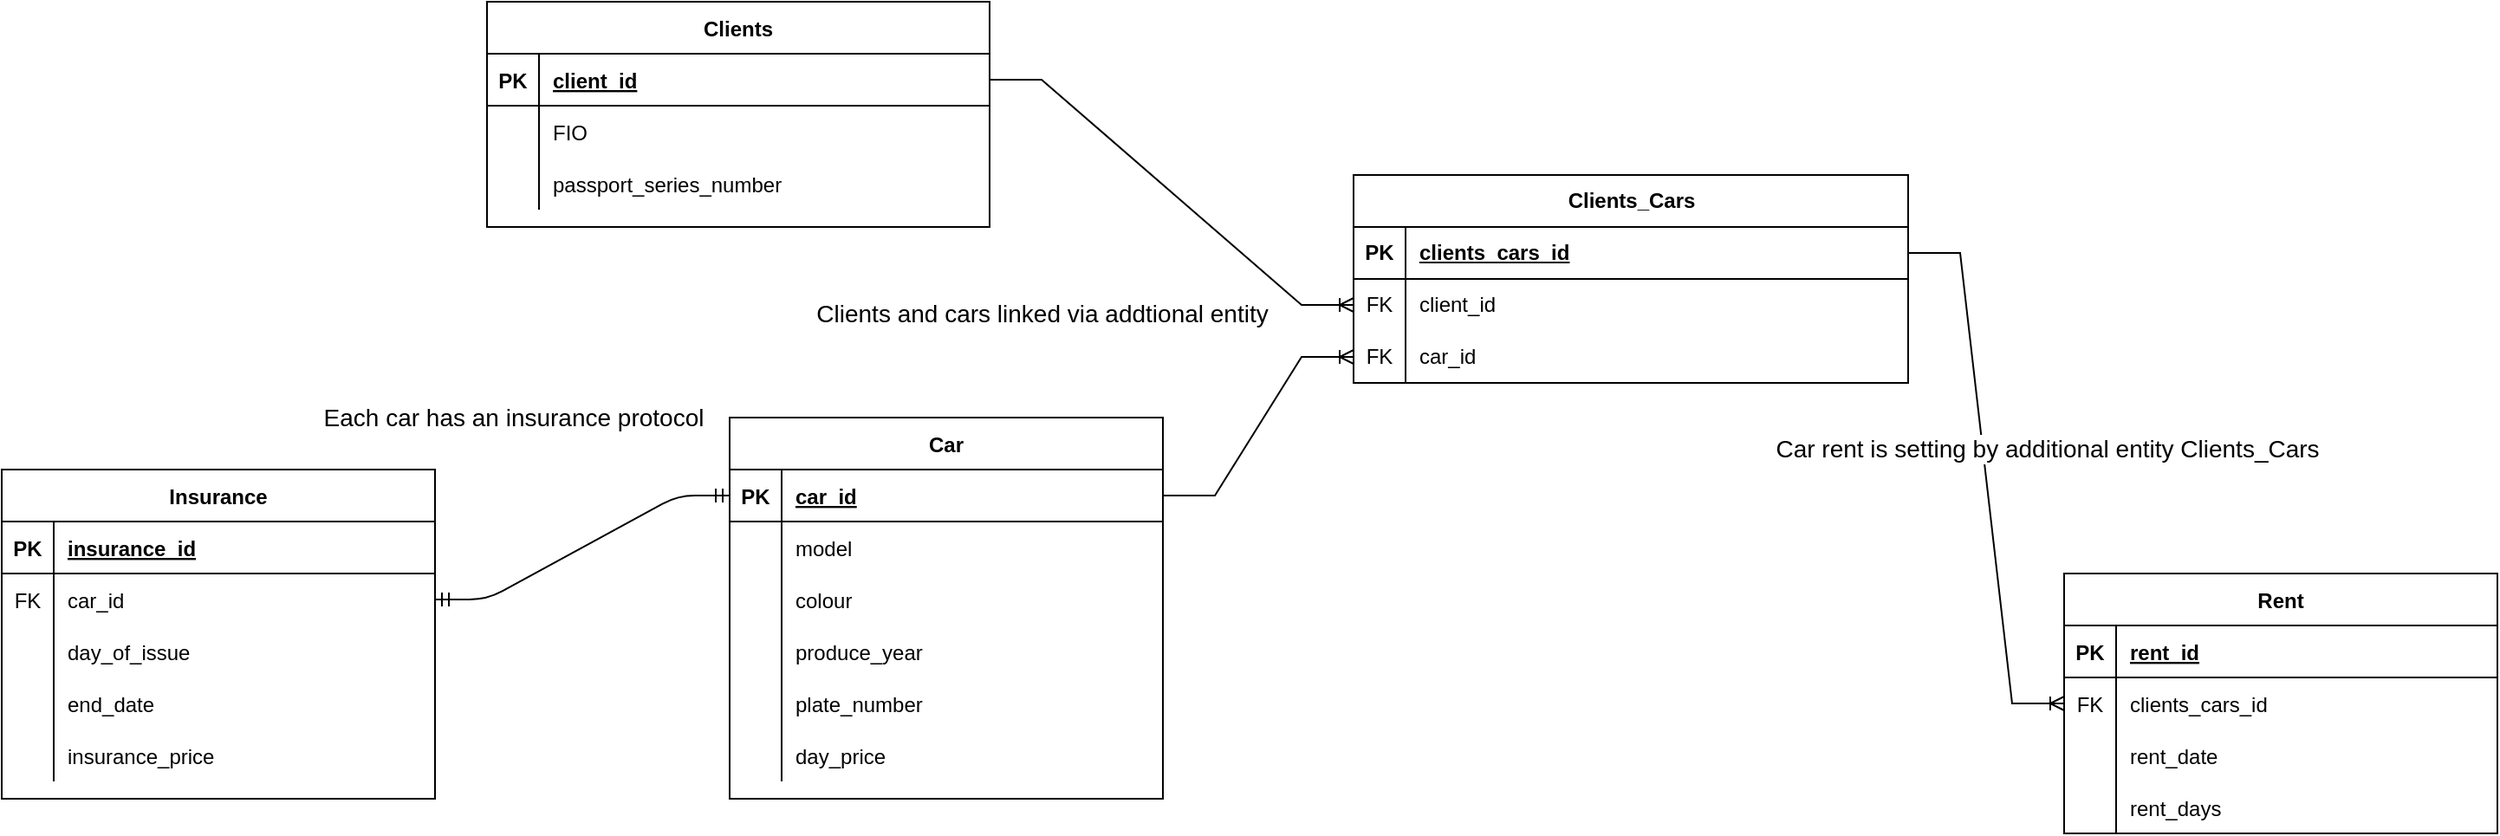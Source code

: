 <mxfile version="22.0.2" type="device" pages="2">
  <diagram id="U7hVwtXMzw4laLiz26mU" name="Logical">
    <mxGraphModel dx="2357" dy="734" grid="1" gridSize="10" guides="1" tooltips="1" connect="1" arrows="1" fold="1" page="0" pageScale="1" pageWidth="850" pageHeight="1100" math="0" shadow="0">
      <root>
        <mxCell id="0" />
        <mxCell id="1" parent="0" />
        <mxCell id="3zmHC6seHNPavgGFT-F6-1" value="Rent" style="shape=table;startSize=30;container=1;collapsible=1;childLayout=tableLayout;fixedRows=1;rowLines=0;fontStyle=1;align=center;resizeLast=1;" parent="1" vertex="1">
          <mxGeometry x="780" y="500" width="250" height="150" as="geometry" />
        </mxCell>
        <mxCell id="3zmHC6seHNPavgGFT-F6-2" value="" style="shape=partialRectangle;collapsible=0;dropTarget=0;pointerEvents=0;fillColor=none;points=[[0,0.5],[1,0.5]];portConstraint=eastwest;top=0;left=0;right=0;bottom=1;" parent="3zmHC6seHNPavgGFT-F6-1" vertex="1">
          <mxGeometry y="30" width="250" height="30" as="geometry" />
        </mxCell>
        <mxCell id="3zmHC6seHNPavgGFT-F6-3" value="PK" style="shape=partialRectangle;overflow=hidden;connectable=0;fillColor=none;top=0;left=0;bottom=0;right=0;fontStyle=1;" parent="3zmHC6seHNPavgGFT-F6-2" vertex="1">
          <mxGeometry width="30" height="30" as="geometry">
            <mxRectangle width="30" height="30" as="alternateBounds" />
          </mxGeometry>
        </mxCell>
        <mxCell id="3zmHC6seHNPavgGFT-F6-4" value="rent_id" style="shape=partialRectangle;overflow=hidden;connectable=0;fillColor=none;top=0;left=0;bottom=0;right=0;align=left;spacingLeft=6;fontStyle=5;" parent="3zmHC6seHNPavgGFT-F6-2" vertex="1">
          <mxGeometry x="30" width="220" height="30" as="geometry">
            <mxRectangle width="220" height="30" as="alternateBounds" />
          </mxGeometry>
        </mxCell>
        <mxCell id="3zmHC6seHNPavgGFT-F6-5" value="" style="shape=partialRectangle;collapsible=0;dropTarget=0;pointerEvents=0;fillColor=none;points=[[0,0.5],[1,0.5]];portConstraint=eastwest;top=0;left=0;right=0;bottom=0;" parent="3zmHC6seHNPavgGFT-F6-1" vertex="1">
          <mxGeometry y="60" width="250" height="30" as="geometry" />
        </mxCell>
        <mxCell id="3zmHC6seHNPavgGFT-F6-6" value="FK" style="shape=partialRectangle;overflow=hidden;connectable=0;fillColor=none;top=0;left=0;bottom=0;right=0;" parent="3zmHC6seHNPavgGFT-F6-5" vertex="1">
          <mxGeometry width="30" height="30" as="geometry">
            <mxRectangle width="30" height="30" as="alternateBounds" />
          </mxGeometry>
        </mxCell>
        <mxCell id="3zmHC6seHNPavgGFT-F6-7" value="clients_cars_id" style="shape=partialRectangle;overflow=hidden;connectable=0;fillColor=none;top=0;left=0;bottom=0;right=0;align=left;spacingLeft=6;" parent="3zmHC6seHNPavgGFT-F6-5" vertex="1">
          <mxGeometry x="30" width="220" height="30" as="geometry">
            <mxRectangle width="220" height="30" as="alternateBounds" />
          </mxGeometry>
        </mxCell>
        <mxCell id="3zmHC6seHNPavgGFT-F6-8" value="" style="shape=partialRectangle;collapsible=0;dropTarget=0;pointerEvents=0;fillColor=none;points=[[0,0.5],[1,0.5]];portConstraint=eastwest;top=0;left=0;right=0;bottom=0;" parent="3zmHC6seHNPavgGFT-F6-1" vertex="1">
          <mxGeometry y="90" width="250" height="30" as="geometry" />
        </mxCell>
        <mxCell id="3zmHC6seHNPavgGFT-F6-9" value="" style="shape=partialRectangle;overflow=hidden;connectable=0;fillColor=none;top=0;left=0;bottom=0;right=0;" parent="3zmHC6seHNPavgGFT-F6-8" vertex="1">
          <mxGeometry width="30" height="30" as="geometry">
            <mxRectangle width="30" height="30" as="alternateBounds" />
          </mxGeometry>
        </mxCell>
        <mxCell id="3zmHC6seHNPavgGFT-F6-10" value="rent_date" style="shape=partialRectangle;overflow=hidden;connectable=0;fillColor=none;top=0;left=0;bottom=0;right=0;align=left;spacingLeft=6;" parent="3zmHC6seHNPavgGFT-F6-8" vertex="1">
          <mxGeometry x="30" width="220" height="30" as="geometry">
            <mxRectangle width="220" height="30" as="alternateBounds" />
          </mxGeometry>
        </mxCell>
        <mxCell id="3zmHC6seHNPavgGFT-F6-11" value="" style="shape=partialRectangle;collapsible=0;dropTarget=0;pointerEvents=0;fillColor=none;points=[[0,0.5],[1,0.5]];portConstraint=eastwest;top=0;left=0;right=0;bottom=0;" parent="3zmHC6seHNPavgGFT-F6-1" vertex="1">
          <mxGeometry y="120" width="250" height="30" as="geometry" />
        </mxCell>
        <mxCell id="3zmHC6seHNPavgGFT-F6-12" value="" style="shape=partialRectangle;overflow=hidden;connectable=0;fillColor=none;top=0;left=0;bottom=0;right=0;" parent="3zmHC6seHNPavgGFT-F6-11" vertex="1">
          <mxGeometry width="30" height="30" as="geometry">
            <mxRectangle width="30" height="30" as="alternateBounds" />
          </mxGeometry>
        </mxCell>
        <mxCell id="3zmHC6seHNPavgGFT-F6-13" value="rent_days" style="shape=partialRectangle;overflow=hidden;connectable=0;fillColor=none;top=0;left=0;bottom=0;right=0;align=left;spacingLeft=6;" parent="3zmHC6seHNPavgGFT-F6-11" vertex="1">
          <mxGeometry x="30" width="220" height="30" as="geometry">
            <mxRectangle width="220" height="30" as="alternateBounds" />
          </mxGeometry>
        </mxCell>
        <mxCell id="3zmHC6seHNPavgGFT-F6-14" value="Car" style="shape=table;startSize=30;container=1;collapsible=1;childLayout=tableLayout;fixedRows=1;rowLines=0;fontStyle=1;align=center;resizeLast=1;" parent="1" vertex="1">
          <mxGeometry x="10" y="410" width="250" height="220" as="geometry" />
        </mxCell>
        <mxCell id="3zmHC6seHNPavgGFT-F6-15" value="" style="shape=partialRectangle;collapsible=0;dropTarget=0;pointerEvents=0;fillColor=none;points=[[0,0.5],[1,0.5]];portConstraint=eastwest;top=0;left=0;right=0;bottom=1;" parent="3zmHC6seHNPavgGFT-F6-14" vertex="1">
          <mxGeometry y="30" width="250" height="30" as="geometry" />
        </mxCell>
        <mxCell id="3zmHC6seHNPavgGFT-F6-16" value="PK" style="shape=partialRectangle;overflow=hidden;connectable=0;fillColor=none;top=0;left=0;bottom=0;right=0;fontStyle=1;" parent="3zmHC6seHNPavgGFT-F6-15" vertex="1">
          <mxGeometry width="30" height="30" as="geometry">
            <mxRectangle width="30" height="30" as="alternateBounds" />
          </mxGeometry>
        </mxCell>
        <mxCell id="3zmHC6seHNPavgGFT-F6-17" value="car_id" style="shape=partialRectangle;overflow=hidden;connectable=0;fillColor=none;top=0;left=0;bottom=0;right=0;align=left;spacingLeft=6;fontStyle=5;" parent="3zmHC6seHNPavgGFT-F6-15" vertex="1">
          <mxGeometry x="30" width="220" height="30" as="geometry">
            <mxRectangle width="220" height="30" as="alternateBounds" />
          </mxGeometry>
        </mxCell>
        <mxCell id="3zmHC6seHNPavgGFT-F6-18" value="" style="shape=partialRectangle;collapsible=0;dropTarget=0;pointerEvents=0;fillColor=none;points=[[0,0.5],[1,0.5]];portConstraint=eastwest;top=0;left=0;right=0;bottom=0;" parent="3zmHC6seHNPavgGFT-F6-14" vertex="1">
          <mxGeometry y="60" width="250" height="30" as="geometry" />
        </mxCell>
        <mxCell id="3zmHC6seHNPavgGFT-F6-19" value="" style="shape=partialRectangle;overflow=hidden;connectable=0;fillColor=none;top=0;left=0;bottom=0;right=0;" parent="3zmHC6seHNPavgGFT-F6-18" vertex="1">
          <mxGeometry width="30" height="30" as="geometry">
            <mxRectangle width="30" height="30" as="alternateBounds" />
          </mxGeometry>
        </mxCell>
        <mxCell id="3zmHC6seHNPavgGFT-F6-20" value="model" style="shape=partialRectangle;overflow=hidden;connectable=0;fillColor=none;top=0;left=0;bottom=0;right=0;align=left;spacingLeft=6;" parent="3zmHC6seHNPavgGFT-F6-18" vertex="1">
          <mxGeometry x="30" width="220" height="30" as="geometry">
            <mxRectangle width="220" height="30" as="alternateBounds" />
          </mxGeometry>
        </mxCell>
        <mxCell id="3zmHC6seHNPavgGFT-F6-21" value="" style="shape=partialRectangle;collapsible=0;dropTarget=0;pointerEvents=0;fillColor=none;points=[[0,0.5],[1,0.5]];portConstraint=eastwest;top=0;left=0;right=0;bottom=0;" parent="3zmHC6seHNPavgGFT-F6-14" vertex="1">
          <mxGeometry y="90" width="250" height="30" as="geometry" />
        </mxCell>
        <mxCell id="3zmHC6seHNPavgGFT-F6-22" value="" style="shape=partialRectangle;overflow=hidden;connectable=0;fillColor=none;top=0;left=0;bottom=0;right=0;" parent="3zmHC6seHNPavgGFT-F6-21" vertex="1">
          <mxGeometry width="30" height="30" as="geometry">
            <mxRectangle width="30" height="30" as="alternateBounds" />
          </mxGeometry>
        </mxCell>
        <mxCell id="3zmHC6seHNPavgGFT-F6-23" value="colour" style="shape=partialRectangle;overflow=hidden;connectable=0;fillColor=none;top=0;left=0;bottom=0;right=0;align=left;spacingLeft=6;" parent="3zmHC6seHNPavgGFT-F6-21" vertex="1">
          <mxGeometry x="30" width="220" height="30" as="geometry">
            <mxRectangle width="220" height="30" as="alternateBounds" />
          </mxGeometry>
        </mxCell>
        <mxCell id="3zmHC6seHNPavgGFT-F6-24" value="" style="shape=partialRectangle;collapsible=0;dropTarget=0;pointerEvents=0;fillColor=none;points=[[0,0.5],[1,0.5]];portConstraint=eastwest;top=0;left=0;right=0;bottom=0;" parent="3zmHC6seHNPavgGFT-F6-14" vertex="1">
          <mxGeometry y="120" width="250" height="30" as="geometry" />
        </mxCell>
        <mxCell id="3zmHC6seHNPavgGFT-F6-25" value="" style="shape=partialRectangle;overflow=hidden;connectable=0;fillColor=none;top=0;left=0;bottom=0;right=0;" parent="3zmHC6seHNPavgGFT-F6-24" vertex="1">
          <mxGeometry width="30" height="30" as="geometry">
            <mxRectangle width="30" height="30" as="alternateBounds" />
          </mxGeometry>
        </mxCell>
        <mxCell id="3zmHC6seHNPavgGFT-F6-26" value="produce_year" style="shape=partialRectangle;overflow=hidden;connectable=0;fillColor=none;top=0;left=0;bottom=0;right=0;align=left;spacingLeft=6;" parent="3zmHC6seHNPavgGFT-F6-24" vertex="1">
          <mxGeometry x="30" width="220" height="30" as="geometry">
            <mxRectangle width="220" height="30" as="alternateBounds" />
          </mxGeometry>
        </mxCell>
        <mxCell id="3zmHC6seHNPavgGFT-F6-27" value="" style="shape=partialRectangle;collapsible=0;dropTarget=0;pointerEvents=0;fillColor=none;points=[[0,0.5],[1,0.5]];portConstraint=eastwest;top=0;left=0;right=0;bottom=0;" parent="3zmHC6seHNPavgGFT-F6-14" vertex="1">
          <mxGeometry y="150" width="250" height="30" as="geometry" />
        </mxCell>
        <mxCell id="3zmHC6seHNPavgGFT-F6-28" value="" style="shape=partialRectangle;overflow=hidden;connectable=0;fillColor=none;top=0;left=0;bottom=0;right=0;" parent="3zmHC6seHNPavgGFT-F6-27" vertex="1">
          <mxGeometry width="30" height="30" as="geometry">
            <mxRectangle width="30" height="30" as="alternateBounds" />
          </mxGeometry>
        </mxCell>
        <mxCell id="3zmHC6seHNPavgGFT-F6-29" value="plate_number" style="shape=partialRectangle;overflow=hidden;connectable=0;fillColor=none;top=0;left=0;bottom=0;right=0;align=left;spacingLeft=6;" parent="3zmHC6seHNPavgGFT-F6-27" vertex="1">
          <mxGeometry x="30" width="220" height="30" as="geometry">
            <mxRectangle width="220" height="30" as="alternateBounds" />
          </mxGeometry>
        </mxCell>
        <mxCell id="3zmHC6seHNPavgGFT-F6-30" value="" style="shape=partialRectangle;collapsible=0;dropTarget=0;pointerEvents=0;fillColor=none;points=[[0,0.5],[1,0.5]];portConstraint=eastwest;top=0;left=0;right=0;bottom=0;" parent="3zmHC6seHNPavgGFT-F6-14" vertex="1">
          <mxGeometry y="180" width="250" height="30" as="geometry" />
        </mxCell>
        <mxCell id="3zmHC6seHNPavgGFT-F6-31" value="" style="shape=partialRectangle;overflow=hidden;connectable=0;fillColor=none;top=0;left=0;bottom=0;right=0;" parent="3zmHC6seHNPavgGFT-F6-30" vertex="1">
          <mxGeometry width="30" height="30" as="geometry">
            <mxRectangle width="30" height="30" as="alternateBounds" />
          </mxGeometry>
        </mxCell>
        <mxCell id="3zmHC6seHNPavgGFT-F6-32" value="day_price" style="shape=partialRectangle;overflow=hidden;connectable=0;fillColor=none;top=0;left=0;bottom=0;right=0;align=left;spacingLeft=6;" parent="3zmHC6seHNPavgGFT-F6-30" vertex="1">
          <mxGeometry x="30" width="220" height="30" as="geometry">
            <mxRectangle width="220" height="30" as="alternateBounds" />
          </mxGeometry>
        </mxCell>
        <mxCell id="3zmHC6seHNPavgGFT-F6-33" value="Clients" style="shape=table;startSize=30;container=1;collapsible=1;childLayout=tableLayout;fixedRows=1;rowLines=0;fontStyle=1;align=center;resizeLast=1;" parent="1" vertex="1">
          <mxGeometry x="-130" y="170" width="290" height="130" as="geometry" />
        </mxCell>
        <mxCell id="3zmHC6seHNPavgGFT-F6-34" value="" style="shape=partialRectangle;collapsible=0;dropTarget=0;pointerEvents=0;fillColor=none;points=[[0,0.5],[1,0.5]];portConstraint=eastwest;top=0;left=0;right=0;bottom=1;" parent="3zmHC6seHNPavgGFT-F6-33" vertex="1">
          <mxGeometry y="30" width="290" height="30" as="geometry" />
        </mxCell>
        <mxCell id="3zmHC6seHNPavgGFT-F6-35" value="PK" style="shape=partialRectangle;overflow=hidden;connectable=0;fillColor=none;top=0;left=0;bottom=0;right=0;fontStyle=1;" parent="3zmHC6seHNPavgGFT-F6-34" vertex="1">
          <mxGeometry width="30" height="30" as="geometry">
            <mxRectangle width="30" height="30" as="alternateBounds" />
          </mxGeometry>
        </mxCell>
        <mxCell id="3zmHC6seHNPavgGFT-F6-36" value="client_id" style="shape=partialRectangle;overflow=hidden;connectable=0;fillColor=none;top=0;left=0;bottom=0;right=0;align=left;spacingLeft=6;fontStyle=5;" parent="3zmHC6seHNPavgGFT-F6-34" vertex="1">
          <mxGeometry x="30" width="260" height="30" as="geometry">
            <mxRectangle width="260" height="30" as="alternateBounds" />
          </mxGeometry>
        </mxCell>
        <mxCell id="3zmHC6seHNPavgGFT-F6-37" value="" style="shape=partialRectangle;collapsible=0;dropTarget=0;pointerEvents=0;fillColor=none;points=[[0,0.5],[1,0.5]];portConstraint=eastwest;top=0;left=0;right=0;bottom=0;" parent="3zmHC6seHNPavgGFT-F6-33" vertex="1">
          <mxGeometry y="60" width="290" height="30" as="geometry" />
        </mxCell>
        <mxCell id="3zmHC6seHNPavgGFT-F6-38" value="" style="shape=partialRectangle;overflow=hidden;connectable=0;fillColor=none;top=0;left=0;bottom=0;right=0;" parent="3zmHC6seHNPavgGFT-F6-37" vertex="1">
          <mxGeometry width="30" height="30" as="geometry">
            <mxRectangle width="30" height="30" as="alternateBounds" />
          </mxGeometry>
        </mxCell>
        <mxCell id="3zmHC6seHNPavgGFT-F6-39" value="FIO" style="shape=partialRectangle;overflow=hidden;connectable=0;fillColor=none;top=0;left=0;bottom=0;right=0;align=left;spacingLeft=6;" parent="3zmHC6seHNPavgGFT-F6-37" vertex="1">
          <mxGeometry x="30" width="260" height="30" as="geometry">
            <mxRectangle width="260" height="30" as="alternateBounds" />
          </mxGeometry>
        </mxCell>
        <mxCell id="3zmHC6seHNPavgGFT-F6-40" value="" style="shape=partialRectangle;collapsible=0;dropTarget=0;pointerEvents=0;fillColor=none;points=[[0,0.5],[1,0.5]];portConstraint=eastwest;top=0;left=0;right=0;bottom=0;" parent="3zmHC6seHNPavgGFT-F6-33" vertex="1">
          <mxGeometry y="90" width="290" height="30" as="geometry" />
        </mxCell>
        <mxCell id="3zmHC6seHNPavgGFT-F6-41" value="" style="shape=partialRectangle;overflow=hidden;connectable=0;fillColor=none;top=0;left=0;bottom=0;right=0;" parent="3zmHC6seHNPavgGFT-F6-40" vertex="1">
          <mxGeometry width="30" height="30" as="geometry">
            <mxRectangle width="30" height="30" as="alternateBounds" />
          </mxGeometry>
        </mxCell>
        <mxCell id="3zmHC6seHNPavgGFT-F6-42" value="passport_series_number" style="shape=partialRectangle;overflow=hidden;connectable=0;fillColor=none;top=0;left=0;bottom=0;right=0;align=left;spacingLeft=6;" parent="3zmHC6seHNPavgGFT-F6-40" vertex="1">
          <mxGeometry x="30" width="260" height="30" as="geometry">
            <mxRectangle width="260" height="30" as="alternateBounds" />
          </mxGeometry>
        </mxCell>
        <mxCell id="3zmHC6seHNPavgGFT-F6-43" value="Insurance" style="shape=table;startSize=30;container=1;collapsible=1;childLayout=tableLayout;fixedRows=1;rowLines=0;fontStyle=1;align=center;resizeLast=1;" parent="1" vertex="1">
          <mxGeometry x="-410" y="440" width="250" height="190" as="geometry" />
        </mxCell>
        <mxCell id="3zmHC6seHNPavgGFT-F6-44" value="" style="shape=partialRectangle;collapsible=0;dropTarget=0;pointerEvents=0;fillColor=none;points=[[0,0.5],[1,0.5]];portConstraint=eastwest;top=0;left=0;right=0;bottom=1;" parent="3zmHC6seHNPavgGFT-F6-43" vertex="1">
          <mxGeometry y="30" width="250" height="30" as="geometry" />
        </mxCell>
        <mxCell id="3zmHC6seHNPavgGFT-F6-45" value="PK" style="shape=partialRectangle;overflow=hidden;connectable=0;fillColor=none;top=0;left=0;bottom=0;right=0;fontStyle=1;" parent="3zmHC6seHNPavgGFT-F6-44" vertex="1">
          <mxGeometry width="30" height="30" as="geometry">
            <mxRectangle width="30" height="30" as="alternateBounds" />
          </mxGeometry>
        </mxCell>
        <mxCell id="3zmHC6seHNPavgGFT-F6-46" value="insurance_id" style="shape=partialRectangle;overflow=hidden;connectable=0;fillColor=none;top=0;left=0;bottom=0;right=0;align=left;spacingLeft=6;fontStyle=5;" parent="3zmHC6seHNPavgGFT-F6-44" vertex="1">
          <mxGeometry x="30" width="220" height="30" as="geometry">
            <mxRectangle width="220" height="30" as="alternateBounds" />
          </mxGeometry>
        </mxCell>
        <mxCell id="3zmHC6seHNPavgGFT-F6-47" value="" style="shape=partialRectangle;collapsible=0;dropTarget=0;pointerEvents=0;fillColor=none;points=[[0,0.5],[1,0.5]];portConstraint=eastwest;top=0;left=0;right=0;bottom=0;" parent="3zmHC6seHNPavgGFT-F6-43" vertex="1">
          <mxGeometry y="60" width="250" height="30" as="geometry" />
        </mxCell>
        <mxCell id="3zmHC6seHNPavgGFT-F6-48" value="FK" style="shape=partialRectangle;overflow=hidden;connectable=0;fillColor=none;top=0;left=0;bottom=0;right=0;" parent="3zmHC6seHNPavgGFT-F6-47" vertex="1">
          <mxGeometry width="30" height="30" as="geometry">
            <mxRectangle width="30" height="30" as="alternateBounds" />
          </mxGeometry>
        </mxCell>
        <mxCell id="3zmHC6seHNPavgGFT-F6-49" value="car_id" style="shape=partialRectangle;overflow=hidden;connectable=0;fillColor=none;top=0;left=0;bottom=0;right=0;align=left;spacingLeft=6;" parent="3zmHC6seHNPavgGFT-F6-47" vertex="1">
          <mxGeometry x="30" width="220" height="30" as="geometry">
            <mxRectangle width="220" height="30" as="alternateBounds" />
          </mxGeometry>
        </mxCell>
        <mxCell id="3zmHC6seHNPavgGFT-F6-50" value="" style="shape=partialRectangle;collapsible=0;dropTarget=0;pointerEvents=0;fillColor=none;points=[[0,0.5],[1,0.5]];portConstraint=eastwest;top=0;left=0;right=0;bottom=0;" parent="3zmHC6seHNPavgGFT-F6-43" vertex="1">
          <mxGeometry y="90" width="250" height="30" as="geometry" />
        </mxCell>
        <mxCell id="3zmHC6seHNPavgGFT-F6-51" value="" style="shape=partialRectangle;overflow=hidden;connectable=0;fillColor=none;top=0;left=0;bottom=0;right=0;" parent="3zmHC6seHNPavgGFT-F6-50" vertex="1">
          <mxGeometry width="30" height="30" as="geometry">
            <mxRectangle width="30" height="30" as="alternateBounds" />
          </mxGeometry>
        </mxCell>
        <mxCell id="3zmHC6seHNPavgGFT-F6-52" value="day_of_issue" style="shape=partialRectangle;overflow=hidden;connectable=0;fillColor=none;top=0;left=0;bottom=0;right=0;align=left;spacingLeft=6;" parent="3zmHC6seHNPavgGFT-F6-50" vertex="1">
          <mxGeometry x="30" width="220" height="30" as="geometry">
            <mxRectangle width="220" height="30" as="alternateBounds" />
          </mxGeometry>
        </mxCell>
        <mxCell id="3zmHC6seHNPavgGFT-F6-53" value="" style="shape=partialRectangle;collapsible=0;dropTarget=0;pointerEvents=0;fillColor=none;points=[[0,0.5],[1,0.5]];portConstraint=eastwest;top=0;left=0;right=0;bottom=0;" parent="3zmHC6seHNPavgGFT-F6-43" vertex="1">
          <mxGeometry y="120" width="250" height="30" as="geometry" />
        </mxCell>
        <mxCell id="3zmHC6seHNPavgGFT-F6-54" value="" style="shape=partialRectangle;overflow=hidden;connectable=0;fillColor=none;top=0;left=0;bottom=0;right=0;" parent="3zmHC6seHNPavgGFT-F6-53" vertex="1">
          <mxGeometry width="30" height="30" as="geometry">
            <mxRectangle width="30" height="30" as="alternateBounds" />
          </mxGeometry>
        </mxCell>
        <mxCell id="3zmHC6seHNPavgGFT-F6-55" value="end_date" style="shape=partialRectangle;overflow=hidden;connectable=0;fillColor=none;top=0;left=0;bottom=0;right=0;align=left;spacingLeft=6;" parent="3zmHC6seHNPavgGFT-F6-53" vertex="1">
          <mxGeometry x="30" width="220" height="30" as="geometry">
            <mxRectangle width="220" height="30" as="alternateBounds" />
          </mxGeometry>
        </mxCell>
        <mxCell id="3zmHC6seHNPavgGFT-F6-56" value="" style="shape=partialRectangle;collapsible=0;dropTarget=0;pointerEvents=0;fillColor=none;points=[[0,0.5],[1,0.5]];portConstraint=eastwest;top=0;left=0;right=0;bottom=0;" parent="3zmHC6seHNPavgGFT-F6-43" vertex="1">
          <mxGeometry y="150" width="250" height="30" as="geometry" />
        </mxCell>
        <mxCell id="3zmHC6seHNPavgGFT-F6-57" value="" style="shape=partialRectangle;overflow=hidden;connectable=0;fillColor=none;top=0;left=0;bottom=0;right=0;" parent="3zmHC6seHNPavgGFT-F6-56" vertex="1">
          <mxGeometry width="30" height="30" as="geometry">
            <mxRectangle width="30" height="30" as="alternateBounds" />
          </mxGeometry>
        </mxCell>
        <mxCell id="3zmHC6seHNPavgGFT-F6-58" value="insurance_price" style="shape=partialRectangle;overflow=hidden;connectable=0;fillColor=none;top=0;left=0;bottom=0;right=0;align=left;spacingLeft=6;" parent="3zmHC6seHNPavgGFT-F6-56" vertex="1">
          <mxGeometry x="30" width="220" height="30" as="geometry">
            <mxRectangle width="220" height="30" as="alternateBounds" />
          </mxGeometry>
        </mxCell>
        <mxCell id="3zmHC6seHNPavgGFT-F6-59" value="" style="edgeStyle=entityRelationEdgeStyle;fontSize=12;html=1;endArrow=ERmandOne;startArrow=ERmandOne;exitX=1;exitY=0.5;exitDx=0;exitDy=0;" parent="1" source="3zmHC6seHNPavgGFT-F6-47" target="3zmHC6seHNPavgGFT-F6-15" edge="1">
          <mxGeometry width="100" height="100" relative="1" as="geometry">
            <mxPoint x="-30" y="620" as="sourcePoint" />
            <mxPoint x="70" y="520" as="targetPoint" />
          </mxGeometry>
        </mxCell>
        <mxCell id="3zmHC6seHNPavgGFT-F6-60" value="&lt;font style=&quot;font-size: 14px;&quot;&gt;Each car has an insurance protocol&lt;/font&gt;" style="edgeLabel;html=1;align=center;verticalAlign=middle;resizable=0;points=[];" parent="3zmHC6seHNPavgGFT-F6-59" vertex="1" connectable="0">
          <mxGeometry x="0.37" relative="1" as="geometry">
            <mxPoint x="-70" y="-59" as="offset" />
          </mxGeometry>
        </mxCell>
        <mxCell id="3zmHC6seHNPavgGFT-F6-61" value="Clients_Cars" style="shape=table;startSize=30;container=1;collapsible=1;childLayout=tableLayout;fixedRows=1;rowLines=0;fontStyle=1;align=center;resizeLast=1;html=1;" parent="1" vertex="1">
          <mxGeometry x="370" y="270" width="320" height="120" as="geometry" />
        </mxCell>
        <mxCell id="3zmHC6seHNPavgGFT-F6-62" value="" style="shape=tableRow;horizontal=0;startSize=0;swimlaneHead=0;swimlaneBody=0;fillColor=none;collapsible=0;dropTarget=0;points=[[0,0.5],[1,0.5]];portConstraint=eastwest;top=0;left=0;right=0;bottom=1;" parent="3zmHC6seHNPavgGFT-F6-61" vertex="1">
          <mxGeometry y="30" width="320" height="30" as="geometry" />
        </mxCell>
        <mxCell id="3zmHC6seHNPavgGFT-F6-63" value="PK" style="shape=partialRectangle;connectable=0;fillColor=none;top=0;left=0;bottom=0;right=0;fontStyle=1;overflow=hidden;whiteSpace=wrap;html=1;" parent="3zmHC6seHNPavgGFT-F6-62" vertex="1">
          <mxGeometry width="30" height="30" as="geometry">
            <mxRectangle width="30" height="30" as="alternateBounds" />
          </mxGeometry>
        </mxCell>
        <mxCell id="3zmHC6seHNPavgGFT-F6-64" value="clients_cars_id" style="shape=partialRectangle;connectable=0;fillColor=none;top=0;left=0;bottom=0;right=0;align=left;spacingLeft=6;fontStyle=5;overflow=hidden;whiteSpace=wrap;html=1;" parent="3zmHC6seHNPavgGFT-F6-62" vertex="1">
          <mxGeometry x="30" width="290" height="30" as="geometry">
            <mxRectangle width="290" height="30" as="alternateBounds" />
          </mxGeometry>
        </mxCell>
        <mxCell id="3zmHC6seHNPavgGFT-F6-65" value="" style="shape=tableRow;horizontal=0;startSize=0;swimlaneHead=0;swimlaneBody=0;fillColor=none;collapsible=0;dropTarget=0;points=[[0,0.5],[1,0.5]];portConstraint=eastwest;top=0;left=0;right=0;bottom=0;" parent="3zmHC6seHNPavgGFT-F6-61" vertex="1">
          <mxGeometry y="60" width="320" height="30" as="geometry" />
        </mxCell>
        <mxCell id="3zmHC6seHNPavgGFT-F6-66" value="FK" style="shape=partialRectangle;connectable=0;fillColor=none;top=0;left=0;bottom=0;right=0;editable=1;overflow=hidden;whiteSpace=wrap;html=1;" parent="3zmHC6seHNPavgGFT-F6-65" vertex="1">
          <mxGeometry width="30" height="30" as="geometry">
            <mxRectangle width="30" height="30" as="alternateBounds" />
          </mxGeometry>
        </mxCell>
        <mxCell id="3zmHC6seHNPavgGFT-F6-67" value="client_id" style="shape=partialRectangle;connectable=0;fillColor=none;top=0;left=0;bottom=0;right=0;align=left;spacingLeft=6;overflow=hidden;whiteSpace=wrap;html=1;" parent="3zmHC6seHNPavgGFT-F6-65" vertex="1">
          <mxGeometry x="30" width="290" height="30" as="geometry">
            <mxRectangle width="290" height="30" as="alternateBounds" />
          </mxGeometry>
        </mxCell>
        <mxCell id="3zmHC6seHNPavgGFT-F6-68" value="" style="shape=tableRow;horizontal=0;startSize=0;swimlaneHead=0;swimlaneBody=0;fillColor=none;collapsible=0;dropTarget=0;points=[[0,0.5],[1,0.5]];portConstraint=eastwest;top=0;left=0;right=0;bottom=0;" parent="3zmHC6seHNPavgGFT-F6-61" vertex="1">
          <mxGeometry y="90" width="320" height="30" as="geometry" />
        </mxCell>
        <mxCell id="3zmHC6seHNPavgGFT-F6-69" value="FK" style="shape=partialRectangle;connectable=0;fillColor=none;top=0;left=0;bottom=0;right=0;editable=1;overflow=hidden;whiteSpace=wrap;html=1;" parent="3zmHC6seHNPavgGFT-F6-68" vertex="1">
          <mxGeometry width="30" height="30" as="geometry">
            <mxRectangle width="30" height="30" as="alternateBounds" />
          </mxGeometry>
        </mxCell>
        <mxCell id="3zmHC6seHNPavgGFT-F6-70" value="car_id" style="shape=partialRectangle;connectable=0;fillColor=none;top=0;left=0;bottom=0;right=0;align=left;spacingLeft=6;overflow=hidden;whiteSpace=wrap;html=1;" parent="3zmHC6seHNPavgGFT-F6-68" vertex="1">
          <mxGeometry x="30" width="290" height="30" as="geometry">
            <mxRectangle width="290" height="30" as="alternateBounds" />
          </mxGeometry>
        </mxCell>
        <mxCell id="3zmHC6seHNPavgGFT-F6-71" value="" style="edgeStyle=entityRelationEdgeStyle;fontSize=12;html=1;endArrow=ERoneToMany;rounded=0;entryX=0;entryY=0.5;entryDx=0;entryDy=0;exitX=1;exitY=0.5;exitDx=0;exitDy=0;" parent="1" source="3zmHC6seHNPavgGFT-F6-34" target="3zmHC6seHNPavgGFT-F6-65" edge="1">
          <mxGeometry width="100" height="100" relative="1" as="geometry">
            <mxPoint x="500" y="90" as="sourcePoint" />
            <mxPoint x="720" y="340" as="targetPoint" />
            <Array as="points">
              <mxPoint x="380" y="380" />
              <mxPoint x="470" y="235" />
            </Array>
          </mxGeometry>
        </mxCell>
        <mxCell id="3zmHC6seHNPavgGFT-F6-72" value="&lt;font style=&quot;font-size: 14px;&quot;&gt;Clients and cars linked via addtional entity&lt;/font&gt;" style="edgeLabel;html=1;align=center;verticalAlign=middle;resizable=0;points=[];" parent="3zmHC6seHNPavgGFT-F6-71" vertex="1" connectable="0">
          <mxGeometry x="0.005" y="1" relative="1" as="geometry">
            <mxPoint x="-76" y="70" as="offset" />
          </mxGeometry>
        </mxCell>
        <mxCell id="3zmHC6seHNPavgGFT-F6-73" value="" style="edgeStyle=entityRelationEdgeStyle;fontSize=12;html=1;endArrow=ERoneToMany;rounded=0;entryX=0;entryY=0.5;entryDx=0;entryDy=0;exitX=1;exitY=0.5;exitDx=0;exitDy=0;" parent="1" source="3zmHC6seHNPavgGFT-F6-62" target="3zmHC6seHNPavgGFT-F6-5" edge="1">
          <mxGeometry width="100" height="100" relative="1" as="geometry">
            <mxPoint x="780" y="535" as="sourcePoint" />
            <mxPoint x="940" y="475" as="targetPoint" />
          </mxGeometry>
        </mxCell>
        <mxCell id="3zmHC6seHNPavgGFT-F6-74" value="&lt;div style=&quot;&quot;&gt;&lt;span style=&quot;font-size: 14px;&quot;&gt;Car rent is setting by additional entity Clients_Cars&lt;/span&gt;&lt;/div&gt;" style="edgeLabel;html=1;align=center;verticalAlign=middle;resizable=0;points=[];" parent="3zmHC6seHNPavgGFT-F6-73" vertex="1" connectable="0">
          <mxGeometry x="0.018" y="3" relative="1" as="geometry">
            <mxPoint x="31" y="-20" as="offset" />
          </mxGeometry>
        </mxCell>
        <mxCell id="3zmHC6seHNPavgGFT-F6-75" value="" style="edgeStyle=entityRelationEdgeStyle;fontSize=12;html=1;endArrow=ERoneToMany;rounded=0;entryX=0;entryY=0.5;entryDx=0;entryDy=0;exitX=1;exitY=0.5;exitDx=0;exitDy=0;" parent="1" source="3zmHC6seHNPavgGFT-F6-15" target="3zmHC6seHNPavgGFT-F6-68" edge="1">
          <mxGeometry width="100" height="100" relative="1" as="geometry">
            <mxPoint x="790" y="545" as="sourcePoint" />
            <mxPoint x="950" y="485" as="targetPoint" />
          </mxGeometry>
        </mxCell>
      </root>
    </mxGraphModel>
  </diagram>
  <diagram id="R2lEEEUBdFMjLlhIrx00" name="Physical">
    <mxGraphModel dx="2202" dy="917" grid="1" gridSize="10" guides="1" tooltips="1" connect="1" arrows="1" fold="1" page="0" pageScale="1" pageWidth="850" pageHeight="1100" math="0" shadow="0" extFonts="Permanent Marker^https://fonts.googleapis.com/css?family=Permanent+Marker">
      <root>
        <mxCell id="0" />
        <mxCell id="1" parent="0" />
        <mxCell id="C-vyLk0tnHw3VtMMgP7b-2" value="Rent" style="shape=table;startSize=30;container=1;collapsible=1;childLayout=tableLayout;fixedRows=1;rowLines=0;fontStyle=1;align=center;resizeLast=1;" parent="1" vertex="1">
          <mxGeometry x="910" y="460" width="250" height="150" as="geometry" />
        </mxCell>
        <mxCell id="C-vyLk0tnHw3VtMMgP7b-3" value="" style="shape=partialRectangle;collapsible=0;dropTarget=0;pointerEvents=0;fillColor=none;points=[[0,0.5],[1,0.5]];portConstraint=eastwest;top=0;left=0;right=0;bottom=1;" parent="C-vyLk0tnHw3VtMMgP7b-2" vertex="1">
          <mxGeometry y="30" width="250" height="30" as="geometry" />
        </mxCell>
        <mxCell id="C-vyLk0tnHw3VtMMgP7b-4" value="PK" style="shape=partialRectangle;overflow=hidden;connectable=0;fillColor=none;top=0;left=0;bottom=0;right=0;fontStyle=1;" parent="C-vyLk0tnHw3VtMMgP7b-3" vertex="1">
          <mxGeometry width="30" height="30" as="geometry">
            <mxRectangle width="30" height="30" as="alternateBounds" />
          </mxGeometry>
        </mxCell>
        <mxCell id="C-vyLk0tnHw3VtMMgP7b-5" value="rent_id int NOT NULL " style="shape=partialRectangle;overflow=hidden;connectable=0;fillColor=none;top=0;left=0;bottom=0;right=0;align=left;spacingLeft=6;fontStyle=5;" parent="C-vyLk0tnHw3VtMMgP7b-3" vertex="1">
          <mxGeometry x="30" width="220" height="30" as="geometry">
            <mxRectangle width="220" height="30" as="alternateBounds" />
          </mxGeometry>
        </mxCell>
        <mxCell id="C-vyLk0tnHw3VtMMgP7b-6" value="" style="shape=partialRectangle;collapsible=0;dropTarget=0;pointerEvents=0;fillColor=none;points=[[0,0.5],[1,0.5]];portConstraint=eastwest;top=0;left=0;right=0;bottom=0;" parent="C-vyLk0tnHw3VtMMgP7b-2" vertex="1">
          <mxGeometry y="60" width="250" height="30" as="geometry" />
        </mxCell>
        <mxCell id="C-vyLk0tnHw3VtMMgP7b-7" value="FK1" style="shape=partialRectangle;overflow=hidden;connectable=0;fillColor=none;top=0;left=0;bottom=0;right=0;" parent="C-vyLk0tnHw3VtMMgP7b-6" vertex="1">
          <mxGeometry width="30" height="30" as="geometry">
            <mxRectangle width="30" height="30" as="alternateBounds" />
          </mxGeometry>
        </mxCell>
        <mxCell id="C-vyLk0tnHw3VtMMgP7b-8" value="clients_cars_id int NOT NULL" style="shape=partialRectangle;overflow=hidden;connectable=0;fillColor=none;top=0;left=0;bottom=0;right=0;align=left;spacingLeft=6;" parent="C-vyLk0tnHw3VtMMgP7b-6" vertex="1">
          <mxGeometry x="30" width="220" height="30" as="geometry">
            <mxRectangle width="220" height="30" as="alternateBounds" />
          </mxGeometry>
        </mxCell>
        <mxCell id="C-vyLk0tnHw3VtMMgP7b-9" value="" style="shape=partialRectangle;collapsible=0;dropTarget=0;pointerEvents=0;fillColor=none;points=[[0,0.5],[1,0.5]];portConstraint=eastwest;top=0;left=0;right=0;bottom=0;" parent="C-vyLk0tnHw3VtMMgP7b-2" vertex="1">
          <mxGeometry y="90" width="250" height="30" as="geometry" />
        </mxCell>
        <mxCell id="C-vyLk0tnHw3VtMMgP7b-10" value="" style="shape=partialRectangle;overflow=hidden;connectable=0;fillColor=none;top=0;left=0;bottom=0;right=0;" parent="C-vyLk0tnHw3VtMMgP7b-9" vertex="1">
          <mxGeometry width="30" height="30" as="geometry">
            <mxRectangle width="30" height="30" as="alternateBounds" />
          </mxGeometry>
        </mxCell>
        <mxCell id="C-vyLk0tnHw3VtMMgP7b-11" value="rent_date date NOT NULL" style="shape=partialRectangle;overflow=hidden;connectable=0;fillColor=none;top=0;left=0;bottom=0;right=0;align=left;spacingLeft=6;" parent="C-vyLk0tnHw3VtMMgP7b-9" vertex="1">
          <mxGeometry x="30" width="220" height="30" as="geometry">
            <mxRectangle width="220" height="30" as="alternateBounds" />
          </mxGeometry>
        </mxCell>
        <mxCell id="RP60hjxva7MSYEkkWU1n-13" value="" style="shape=partialRectangle;collapsible=0;dropTarget=0;pointerEvents=0;fillColor=none;points=[[0,0.5],[1,0.5]];portConstraint=eastwest;top=0;left=0;right=0;bottom=0;" parent="C-vyLk0tnHw3VtMMgP7b-2" vertex="1">
          <mxGeometry y="120" width="250" height="30" as="geometry" />
        </mxCell>
        <mxCell id="RP60hjxva7MSYEkkWU1n-14" value="" style="shape=partialRectangle;overflow=hidden;connectable=0;fillColor=none;top=0;left=0;bottom=0;right=0;" parent="RP60hjxva7MSYEkkWU1n-13" vertex="1">
          <mxGeometry width="30" height="30" as="geometry">
            <mxRectangle width="30" height="30" as="alternateBounds" />
          </mxGeometry>
        </mxCell>
        <mxCell id="RP60hjxva7MSYEkkWU1n-15" value="rent_days int NOT NULL" style="shape=partialRectangle;overflow=hidden;connectable=0;fillColor=none;top=0;left=0;bottom=0;right=0;align=left;spacingLeft=6;" parent="RP60hjxva7MSYEkkWU1n-13" vertex="1">
          <mxGeometry x="30" width="220" height="30" as="geometry">
            <mxRectangle width="220" height="30" as="alternateBounds" />
          </mxGeometry>
        </mxCell>
        <mxCell id="C-vyLk0tnHw3VtMMgP7b-13" value="Car" style="shape=table;startSize=30;container=1;collapsible=1;childLayout=tableLayout;fixedRows=1;rowLines=0;fontStyle=1;align=center;resizeLast=1;" parent="1" vertex="1">
          <mxGeometry x="140" y="370" width="250" height="220" as="geometry" />
        </mxCell>
        <mxCell id="C-vyLk0tnHw3VtMMgP7b-14" value="" style="shape=partialRectangle;collapsible=0;dropTarget=0;pointerEvents=0;fillColor=none;points=[[0,0.5],[1,0.5]];portConstraint=eastwest;top=0;left=0;right=0;bottom=1;" parent="C-vyLk0tnHw3VtMMgP7b-13" vertex="1">
          <mxGeometry y="30" width="250" height="30" as="geometry" />
        </mxCell>
        <mxCell id="C-vyLk0tnHw3VtMMgP7b-15" value="PK" style="shape=partialRectangle;overflow=hidden;connectable=0;fillColor=none;top=0;left=0;bottom=0;right=0;fontStyle=1;" parent="C-vyLk0tnHw3VtMMgP7b-14" vertex="1">
          <mxGeometry width="30" height="30" as="geometry">
            <mxRectangle width="30" height="30" as="alternateBounds" />
          </mxGeometry>
        </mxCell>
        <mxCell id="C-vyLk0tnHw3VtMMgP7b-16" value="car_id int NOT NULL " style="shape=partialRectangle;overflow=hidden;connectable=0;fillColor=none;top=0;left=0;bottom=0;right=0;align=left;spacingLeft=6;fontStyle=5;" parent="C-vyLk0tnHw3VtMMgP7b-14" vertex="1">
          <mxGeometry x="30" width="220" height="30" as="geometry">
            <mxRectangle width="220" height="30" as="alternateBounds" />
          </mxGeometry>
        </mxCell>
        <mxCell id="C-vyLk0tnHw3VtMMgP7b-20" value="" style="shape=partialRectangle;collapsible=0;dropTarget=0;pointerEvents=0;fillColor=none;points=[[0,0.5],[1,0.5]];portConstraint=eastwest;top=0;left=0;right=0;bottom=0;" parent="C-vyLk0tnHw3VtMMgP7b-13" vertex="1">
          <mxGeometry y="60" width="250" height="30" as="geometry" />
        </mxCell>
        <mxCell id="C-vyLk0tnHw3VtMMgP7b-21" value="" style="shape=partialRectangle;overflow=hidden;connectable=0;fillColor=none;top=0;left=0;bottom=0;right=0;" parent="C-vyLk0tnHw3VtMMgP7b-20" vertex="1">
          <mxGeometry width="30" height="30" as="geometry">
            <mxRectangle width="30" height="30" as="alternateBounds" />
          </mxGeometry>
        </mxCell>
        <mxCell id="C-vyLk0tnHw3VtMMgP7b-22" value="model char(100)" style="shape=partialRectangle;overflow=hidden;connectable=0;fillColor=none;top=0;left=0;bottom=0;right=0;align=left;spacingLeft=6;" parent="C-vyLk0tnHw3VtMMgP7b-20" vertex="1">
          <mxGeometry x="30" width="220" height="30" as="geometry">
            <mxRectangle width="220" height="30" as="alternateBounds" />
          </mxGeometry>
        </mxCell>
        <mxCell id="RP60hjxva7MSYEkkWU1n-26" value="" style="shape=partialRectangle;collapsible=0;dropTarget=0;pointerEvents=0;fillColor=none;points=[[0,0.5],[1,0.5]];portConstraint=eastwest;top=0;left=0;right=0;bottom=0;" parent="C-vyLk0tnHw3VtMMgP7b-13" vertex="1">
          <mxGeometry y="90" width="250" height="30" as="geometry" />
        </mxCell>
        <mxCell id="RP60hjxva7MSYEkkWU1n-27" value="" style="shape=partialRectangle;overflow=hidden;connectable=0;fillColor=none;top=0;left=0;bottom=0;right=0;" parent="RP60hjxva7MSYEkkWU1n-26" vertex="1">
          <mxGeometry width="30" height="30" as="geometry">
            <mxRectangle width="30" height="30" as="alternateBounds" />
          </mxGeometry>
        </mxCell>
        <mxCell id="RP60hjxva7MSYEkkWU1n-28" value="colour char(50)" style="shape=partialRectangle;overflow=hidden;connectable=0;fillColor=none;top=0;left=0;bottom=0;right=0;align=left;spacingLeft=6;" parent="RP60hjxva7MSYEkkWU1n-26" vertex="1">
          <mxGeometry x="30" width="220" height="30" as="geometry">
            <mxRectangle width="220" height="30" as="alternateBounds" />
          </mxGeometry>
        </mxCell>
        <mxCell id="RP60hjxva7MSYEkkWU1n-29" value="" style="shape=partialRectangle;collapsible=0;dropTarget=0;pointerEvents=0;fillColor=none;points=[[0,0.5],[1,0.5]];portConstraint=eastwest;top=0;left=0;right=0;bottom=0;" parent="C-vyLk0tnHw3VtMMgP7b-13" vertex="1">
          <mxGeometry y="120" width="250" height="30" as="geometry" />
        </mxCell>
        <mxCell id="RP60hjxva7MSYEkkWU1n-30" value="" style="shape=partialRectangle;overflow=hidden;connectable=0;fillColor=none;top=0;left=0;bottom=0;right=0;" parent="RP60hjxva7MSYEkkWU1n-29" vertex="1">
          <mxGeometry width="30" height="30" as="geometry">
            <mxRectangle width="30" height="30" as="alternateBounds" />
          </mxGeometry>
        </mxCell>
        <mxCell id="RP60hjxva7MSYEkkWU1n-31" value="produce_year long int" style="shape=partialRectangle;overflow=hidden;connectable=0;fillColor=none;top=0;left=0;bottom=0;right=0;align=left;spacingLeft=6;" parent="RP60hjxva7MSYEkkWU1n-29" vertex="1">
          <mxGeometry x="30" width="220" height="30" as="geometry">
            <mxRectangle width="220" height="30" as="alternateBounds" />
          </mxGeometry>
        </mxCell>
        <mxCell id="RP60hjxva7MSYEkkWU1n-32" value="" style="shape=partialRectangle;collapsible=0;dropTarget=0;pointerEvents=0;fillColor=none;points=[[0,0.5],[1,0.5]];portConstraint=eastwest;top=0;left=0;right=0;bottom=0;" parent="C-vyLk0tnHw3VtMMgP7b-13" vertex="1">
          <mxGeometry y="150" width="250" height="30" as="geometry" />
        </mxCell>
        <mxCell id="RP60hjxva7MSYEkkWU1n-33" value="" style="shape=partialRectangle;overflow=hidden;connectable=0;fillColor=none;top=0;left=0;bottom=0;right=0;" parent="RP60hjxva7MSYEkkWU1n-32" vertex="1">
          <mxGeometry width="30" height="30" as="geometry">
            <mxRectangle width="30" height="30" as="alternateBounds" />
          </mxGeometry>
        </mxCell>
        <mxCell id="RP60hjxva7MSYEkkWU1n-34" value="plate_number char(50) NOT NULL" style="shape=partialRectangle;overflow=hidden;connectable=0;fillColor=none;top=0;left=0;bottom=0;right=0;align=left;spacingLeft=6;" parent="RP60hjxva7MSYEkkWU1n-32" vertex="1">
          <mxGeometry x="30" width="220" height="30" as="geometry">
            <mxRectangle width="220" height="30" as="alternateBounds" />
          </mxGeometry>
        </mxCell>
        <mxCell id="RP60hjxva7MSYEkkWU1n-35" value="" style="shape=partialRectangle;collapsible=0;dropTarget=0;pointerEvents=0;fillColor=none;points=[[0,0.5],[1,0.5]];portConstraint=eastwest;top=0;left=0;right=0;bottom=0;" parent="C-vyLk0tnHw3VtMMgP7b-13" vertex="1">
          <mxGeometry y="180" width="250" height="30" as="geometry" />
        </mxCell>
        <mxCell id="RP60hjxva7MSYEkkWU1n-36" value="" style="shape=partialRectangle;overflow=hidden;connectable=0;fillColor=none;top=0;left=0;bottom=0;right=0;" parent="RP60hjxva7MSYEkkWU1n-35" vertex="1">
          <mxGeometry width="30" height="30" as="geometry">
            <mxRectangle width="30" height="30" as="alternateBounds" />
          </mxGeometry>
        </mxCell>
        <mxCell id="RP60hjxva7MSYEkkWU1n-37" value="day_price float NOT NULL" style="shape=partialRectangle;overflow=hidden;connectable=0;fillColor=none;top=0;left=0;bottom=0;right=0;align=left;spacingLeft=6;" parent="RP60hjxva7MSYEkkWU1n-35" vertex="1">
          <mxGeometry x="30" width="220" height="30" as="geometry">
            <mxRectangle width="220" height="30" as="alternateBounds" />
          </mxGeometry>
        </mxCell>
        <mxCell id="C-vyLk0tnHw3VtMMgP7b-23" value="Clients" style="shape=table;startSize=30;container=1;collapsible=1;childLayout=tableLayout;fixedRows=1;rowLines=0;fontStyle=1;align=center;resizeLast=1;" parent="1" vertex="1">
          <mxGeometry y="130" width="290" height="130" as="geometry" />
        </mxCell>
        <mxCell id="C-vyLk0tnHw3VtMMgP7b-24" value="" style="shape=partialRectangle;collapsible=0;dropTarget=0;pointerEvents=0;fillColor=none;points=[[0,0.5],[1,0.5]];portConstraint=eastwest;top=0;left=0;right=0;bottom=1;" parent="C-vyLk0tnHw3VtMMgP7b-23" vertex="1">
          <mxGeometry y="30" width="290" height="30" as="geometry" />
        </mxCell>
        <mxCell id="C-vyLk0tnHw3VtMMgP7b-25" value="PK" style="shape=partialRectangle;overflow=hidden;connectable=0;fillColor=none;top=0;left=0;bottom=0;right=0;fontStyle=1;" parent="C-vyLk0tnHw3VtMMgP7b-24" vertex="1">
          <mxGeometry width="30" height="30" as="geometry">
            <mxRectangle width="30" height="30" as="alternateBounds" />
          </mxGeometry>
        </mxCell>
        <mxCell id="C-vyLk0tnHw3VtMMgP7b-26" value="client_id int NOT NULL " style="shape=partialRectangle;overflow=hidden;connectable=0;fillColor=none;top=0;left=0;bottom=0;right=0;align=left;spacingLeft=6;fontStyle=5;" parent="C-vyLk0tnHw3VtMMgP7b-24" vertex="1">
          <mxGeometry x="30" width="260" height="30" as="geometry">
            <mxRectangle width="260" height="30" as="alternateBounds" />
          </mxGeometry>
        </mxCell>
        <mxCell id="C-vyLk0tnHw3VtMMgP7b-27" value="" style="shape=partialRectangle;collapsible=0;dropTarget=0;pointerEvents=0;fillColor=none;points=[[0,0.5],[1,0.5]];portConstraint=eastwest;top=0;left=0;right=0;bottom=0;" parent="C-vyLk0tnHw3VtMMgP7b-23" vertex="1">
          <mxGeometry y="60" width="290" height="30" as="geometry" />
        </mxCell>
        <mxCell id="C-vyLk0tnHw3VtMMgP7b-28" value="" style="shape=partialRectangle;overflow=hidden;connectable=0;fillColor=none;top=0;left=0;bottom=0;right=0;" parent="C-vyLk0tnHw3VtMMgP7b-27" vertex="1">
          <mxGeometry width="30" height="30" as="geometry">
            <mxRectangle width="30" height="30" as="alternateBounds" />
          </mxGeometry>
        </mxCell>
        <mxCell id="C-vyLk0tnHw3VtMMgP7b-29" value="FIO char(50) NOT NULL" style="shape=partialRectangle;overflow=hidden;connectable=0;fillColor=none;top=0;left=0;bottom=0;right=0;align=left;spacingLeft=6;" parent="C-vyLk0tnHw3VtMMgP7b-27" vertex="1">
          <mxGeometry x="30" width="260" height="30" as="geometry">
            <mxRectangle width="260" height="30" as="alternateBounds" />
          </mxGeometry>
        </mxCell>
        <mxCell id="RP60hjxva7MSYEkkWU1n-1" value="" style="shape=partialRectangle;collapsible=0;dropTarget=0;pointerEvents=0;fillColor=none;points=[[0,0.5],[1,0.5]];portConstraint=eastwest;top=0;left=0;right=0;bottom=0;" parent="C-vyLk0tnHw3VtMMgP7b-23" vertex="1">
          <mxGeometry y="90" width="290" height="30" as="geometry" />
        </mxCell>
        <mxCell id="RP60hjxva7MSYEkkWU1n-2" value="" style="shape=partialRectangle;overflow=hidden;connectable=0;fillColor=none;top=0;left=0;bottom=0;right=0;" parent="RP60hjxva7MSYEkkWU1n-1" vertex="1">
          <mxGeometry width="30" height="30" as="geometry">
            <mxRectangle width="30" height="30" as="alternateBounds" />
          </mxGeometry>
        </mxCell>
        <mxCell id="RP60hjxva7MSYEkkWU1n-3" value="passport_series_number char(50) NOT NULL" style="shape=partialRectangle;overflow=hidden;connectable=0;fillColor=none;top=0;left=0;bottom=0;right=0;align=left;spacingLeft=6;" parent="RP60hjxva7MSYEkkWU1n-1" vertex="1">
          <mxGeometry x="30" width="260" height="30" as="geometry">
            <mxRectangle width="260" height="30" as="alternateBounds" />
          </mxGeometry>
        </mxCell>
        <mxCell id="RP60hjxva7MSYEkkWU1n-41" value="Insurance" style="shape=table;startSize=30;container=1;collapsible=1;childLayout=tableLayout;fixedRows=1;rowLines=0;fontStyle=1;align=center;resizeLast=1;" parent="1" vertex="1">
          <mxGeometry x="-280" y="400" width="250" height="190" as="geometry" />
        </mxCell>
        <mxCell id="RP60hjxva7MSYEkkWU1n-42" value="" style="shape=partialRectangle;collapsible=0;dropTarget=0;pointerEvents=0;fillColor=none;points=[[0,0.5],[1,0.5]];portConstraint=eastwest;top=0;left=0;right=0;bottom=1;" parent="RP60hjxva7MSYEkkWU1n-41" vertex="1">
          <mxGeometry y="30" width="250" height="30" as="geometry" />
        </mxCell>
        <mxCell id="RP60hjxva7MSYEkkWU1n-43" value="PK" style="shape=partialRectangle;overflow=hidden;connectable=0;fillColor=none;top=0;left=0;bottom=0;right=0;fontStyle=1;" parent="RP60hjxva7MSYEkkWU1n-42" vertex="1">
          <mxGeometry width="30" height="30" as="geometry">
            <mxRectangle width="30" height="30" as="alternateBounds" />
          </mxGeometry>
        </mxCell>
        <mxCell id="RP60hjxva7MSYEkkWU1n-44" value="insurance_id int NOT NULL " style="shape=partialRectangle;overflow=hidden;connectable=0;fillColor=none;top=0;left=0;bottom=0;right=0;align=left;spacingLeft=6;fontStyle=5;" parent="RP60hjxva7MSYEkkWU1n-42" vertex="1">
          <mxGeometry x="30" width="220" height="30" as="geometry">
            <mxRectangle width="220" height="30" as="alternateBounds" />
          </mxGeometry>
        </mxCell>
        <mxCell id="RP60hjxva7MSYEkkWU1n-45" value="" style="shape=partialRectangle;collapsible=0;dropTarget=0;pointerEvents=0;fillColor=none;points=[[0,0.5],[1,0.5]];portConstraint=eastwest;top=0;left=0;right=0;bottom=0;" parent="RP60hjxva7MSYEkkWU1n-41" vertex="1">
          <mxGeometry y="60" width="250" height="30" as="geometry" />
        </mxCell>
        <mxCell id="RP60hjxva7MSYEkkWU1n-46" value="FK1" style="shape=partialRectangle;overflow=hidden;connectable=0;fillColor=none;top=0;left=0;bottom=0;right=0;" parent="RP60hjxva7MSYEkkWU1n-45" vertex="1">
          <mxGeometry width="30" height="30" as="geometry">
            <mxRectangle width="30" height="30" as="alternateBounds" />
          </mxGeometry>
        </mxCell>
        <mxCell id="RP60hjxva7MSYEkkWU1n-47" value="car_id int NOT NULL" style="shape=partialRectangle;overflow=hidden;connectable=0;fillColor=none;top=0;left=0;bottom=0;right=0;align=left;spacingLeft=6;" parent="RP60hjxva7MSYEkkWU1n-45" vertex="1">
          <mxGeometry x="30" width="220" height="30" as="geometry">
            <mxRectangle width="220" height="30" as="alternateBounds" />
          </mxGeometry>
        </mxCell>
        <mxCell id="RP60hjxva7MSYEkkWU1n-48" value="" style="shape=partialRectangle;collapsible=0;dropTarget=0;pointerEvents=0;fillColor=none;points=[[0,0.5],[1,0.5]];portConstraint=eastwest;top=0;left=0;right=0;bottom=0;" parent="RP60hjxva7MSYEkkWU1n-41" vertex="1">
          <mxGeometry y="90" width="250" height="30" as="geometry" />
        </mxCell>
        <mxCell id="RP60hjxva7MSYEkkWU1n-49" value="" style="shape=partialRectangle;overflow=hidden;connectable=0;fillColor=none;top=0;left=0;bottom=0;right=0;" parent="RP60hjxva7MSYEkkWU1n-48" vertex="1">
          <mxGeometry width="30" height="30" as="geometry">
            <mxRectangle width="30" height="30" as="alternateBounds" />
          </mxGeometry>
        </mxCell>
        <mxCell id="RP60hjxva7MSYEkkWU1n-50" value="day_of_issue date NOT NULL" style="shape=partialRectangle;overflow=hidden;connectable=0;fillColor=none;top=0;left=0;bottom=0;right=0;align=left;spacingLeft=6;" parent="RP60hjxva7MSYEkkWU1n-48" vertex="1">
          <mxGeometry x="30" width="220" height="30" as="geometry">
            <mxRectangle width="220" height="30" as="alternateBounds" />
          </mxGeometry>
        </mxCell>
        <mxCell id="RP60hjxva7MSYEkkWU1n-51" value="" style="shape=partialRectangle;collapsible=0;dropTarget=0;pointerEvents=0;fillColor=none;points=[[0,0.5],[1,0.5]];portConstraint=eastwest;top=0;left=0;right=0;bottom=0;" parent="RP60hjxva7MSYEkkWU1n-41" vertex="1">
          <mxGeometry y="120" width="250" height="30" as="geometry" />
        </mxCell>
        <mxCell id="RP60hjxva7MSYEkkWU1n-52" value="" style="shape=partialRectangle;overflow=hidden;connectable=0;fillColor=none;top=0;left=0;bottom=0;right=0;" parent="RP60hjxva7MSYEkkWU1n-51" vertex="1">
          <mxGeometry width="30" height="30" as="geometry">
            <mxRectangle width="30" height="30" as="alternateBounds" />
          </mxGeometry>
        </mxCell>
        <mxCell id="RP60hjxva7MSYEkkWU1n-53" value="end_date date NOT NULL" style="shape=partialRectangle;overflow=hidden;connectable=0;fillColor=none;top=0;left=0;bottom=0;right=0;align=left;spacingLeft=6;" parent="RP60hjxva7MSYEkkWU1n-51" vertex="1">
          <mxGeometry x="30" width="220" height="30" as="geometry">
            <mxRectangle width="220" height="30" as="alternateBounds" />
          </mxGeometry>
        </mxCell>
        <mxCell id="RP60hjxva7MSYEkkWU1n-54" value="" style="shape=partialRectangle;collapsible=0;dropTarget=0;pointerEvents=0;fillColor=none;points=[[0,0.5],[1,0.5]];portConstraint=eastwest;top=0;left=0;right=0;bottom=0;" parent="RP60hjxva7MSYEkkWU1n-41" vertex="1">
          <mxGeometry y="150" width="250" height="30" as="geometry" />
        </mxCell>
        <mxCell id="RP60hjxva7MSYEkkWU1n-55" value="" style="shape=partialRectangle;overflow=hidden;connectable=0;fillColor=none;top=0;left=0;bottom=0;right=0;" parent="RP60hjxva7MSYEkkWU1n-54" vertex="1">
          <mxGeometry width="30" height="30" as="geometry">
            <mxRectangle width="30" height="30" as="alternateBounds" />
          </mxGeometry>
        </mxCell>
        <mxCell id="RP60hjxva7MSYEkkWU1n-56" value="insurance_price float NOT NULL" style="shape=partialRectangle;overflow=hidden;connectable=0;fillColor=none;top=0;left=0;bottom=0;right=0;align=left;spacingLeft=6;" parent="RP60hjxva7MSYEkkWU1n-54" vertex="1">
          <mxGeometry x="30" width="220" height="30" as="geometry">
            <mxRectangle width="220" height="30" as="alternateBounds" />
          </mxGeometry>
        </mxCell>
        <mxCell id="RP60hjxva7MSYEkkWU1n-58" value="" style="edgeStyle=entityRelationEdgeStyle;fontSize=12;html=1;endArrow=ERmandOne;startArrow=ERmandOne;exitX=1;exitY=0.5;exitDx=0;exitDy=0;" parent="1" source="RP60hjxva7MSYEkkWU1n-45" target="C-vyLk0tnHw3VtMMgP7b-14" edge="1">
          <mxGeometry width="100" height="100" relative="1" as="geometry">
            <mxPoint x="100" y="580" as="sourcePoint" />
            <mxPoint x="200" y="480" as="targetPoint" />
          </mxGeometry>
        </mxCell>
        <mxCell id="XmfwCtvTTp96I-MAn1cs-22" value="&lt;font style=&quot;font-size: 14px;&quot;&gt;Each car has an insurance protocol&lt;/font&gt;" style="edgeLabel;html=1;align=center;verticalAlign=middle;resizable=0;points=[];" parent="RP60hjxva7MSYEkkWU1n-58" vertex="1" connectable="0">
          <mxGeometry x="0.37" relative="1" as="geometry">
            <mxPoint x="-70" y="-59" as="offset" />
          </mxGeometry>
        </mxCell>
        <mxCell id="XmfwCtvTTp96I-MAn1cs-1" value="Clients_Cars" style="shape=table;startSize=30;container=1;collapsible=1;childLayout=tableLayout;fixedRows=1;rowLines=0;fontStyle=1;align=center;resizeLast=1;html=1;" parent="1" vertex="1">
          <mxGeometry x="500" y="230" width="320" height="120" as="geometry" />
        </mxCell>
        <mxCell id="XmfwCtvTTp96I-MAn1cs-2" value="" style="shape=tableRow;horizontal=0;startSize=0;swimlaneHead=0;swimlaneBody=0;fillColor=none;collapsible=0;dropTarget=0;points=[[0,0.5],[1,0.5]];portConstraint=eastwest;top=0;left=0;right=0;bottom=1;" parent="XmfwCtvTTp96I-MAn1cs-1" vertex="1">
          <mxGeometry y="30" width="320" height="30" as="geometry" />
        </mxCell>
        <mxCell id="XmfwCtvTTp96I-MAn1cs-3" value="PK" style="shape=partialRectangle;connectable=0;fillColor=none;top=0;left=0;bottom=0;right=0;fontStyle=1;overflow=hidden;whiteSpace=wrap;html=1;" parent="XmfwCtvTTp96I-MAn1cs-2" vertex="1">
          <mxGeometry width="30" height="30" as="geometry">
            <mxRectangle width="30" height="30" as="alternateBounds" />
          </mxGeometry>
        </mxCell>
        <mxCell id="XmfwCtvTTp96I-MAn1cs-4" value="clients_cars_id int NOT NULL" style="shape=partialRectangle;connectable=0;fillColor=none;top=0;left=0;bottom=0;right=0;align=left;spacingLeft=6;fontStyle=5;overflow=hidden;whiteSpace=wrap;html=1;" parent="XmfwCtvTTp96I-MAn1cs-2" vertex="1">
          <mxGeometry x="30" width="290" height="30" as="geometry">
            <mxRectangle width="290" height="30" as="alternateBounds" />
          </mxGeometry>
        </mxCell>
        <mxCell id="XmfwCtvTTp96I-MAn1cs-5" value="" style="shape=tableRow;horizontal=0;startSize=0;swimlaneHead=0;swimlaneBody=0;fillColor=none;collapsible=0;dropTarget=0;points=[[0,0.5],[1,0.5]];portConstraint=eastwest;top=0;left=0;right=0;bottom=0;" parent="XmfwCtvTTp96I-MAn1cs-1" vertex="1">
          <mxGeometry y="60" width="320" height="30" as="geometry" />
        </mxCell>
        <mxCell id="XmfwCtvTTp96I-MAn1cs-6" value="FK1" style="shape=partialRectangle;connectable=0;fillColor=none;top=0;left=0;bottom=0;right=0;editable=1;overflow=hidden;whiteSpace=wrap;html=1;" parent="XmfwCtvTTp96I-MAn1cs-5" vertex="1">
          <mxGeometry width="30" height="30" as="geometry">
            <mxRectangle width="30" height="30" as="alternateBounds" />
          </mxGeometry>
        </mxCell>
        <mxCell id="XmfwCtvTTp96I-MAn1cs-7" value="client_id int NOT NULL" style="shape=partialRectangle;connectable=0;fillColor=none;top=0;left=0;bottom=0;right=0;align=left;spacingLeft=6;overflow=hidden;whiteSpace=wrap;html=1;" parent="XmfwCtvTTp96I-MAn1cs-5" vertex="1">
          <mxGeometry x="30" width="290" height="30" as="geometry">
            <mxRectangle width="290" height="30" as="alternateBounds" />
          </mxGeometry>
        </mxCell>
        <mxCell id="XmfwCtvTTp96I-MAn1cs-8" value="" style="shape=tableRow;horizontal=0;startSize=0;swimlaneHead=0;swimlaneBody=0;fillColor=none;collapsible=0;dropTarget=0;points=[[0,0.5],[1,0.5]];portConstraint=eastwest;top=0;left=0;right=0;bottom=0;" parent="XmfwCtvTTp96I-MAn1cs-1" vertex="1">
          <mxGeometry y="90" width="320" height="30" as="geometry" />
        </mxCell>
        <mxCell id="XmfwCtvTTp96I-MAn1cs-9" value="FK2" style="shape=partialRectangle;connectable=0;fillColor=none;top=0;left=0;bottom=0;right=0;editable=1;overflow=hidden;whiteSpace=wrap;html=1;" parent="XmfwCtvTTp96I-MAn1cs-8" vertex="1">
          <mxGeometry width="30" height="30" as="geometry">
            <mxRectangle width="30" height="30" as="alternateBounds" />
          </mxGeometry>
        </mxCell>
        <mxCell id="XmfwCtvTTp96I-MAn1cs-10" value="car_id NOT NULL" style="shape=partialRectangle;connectable=0;fillColor=none;top=0;left=0;bottom=0;right=0;align=left;spacingLeft=6;overflow=hidden;whiteSpace=wrap;html=1;" parent="XmfwCtvTTp96I-MAn1cs-8" vertex="1">
          <mxGeometry x="30" width="290" height="30" as="geometry">
            <mxRectangle width="290" height="30" as="alternateBounds" />
          </mxGeometry>
        </mxCell>
        <mxCell id="XmfwCtvTTp96I-MAn1cs-11" value="" style="edgeStyle=entityRelationEdgeStyle;fontSize=12;html=1;endArrow=ERoneToMany;rounded=0;entryX=0;entryY=0.5;entryDx=0;entryDy=0;exitX=1;exitY=0.5;exitDx=0;exitDy=0;" parent="1" source="C-vyLk0tnHw3VtMMgP7b-24" target="XmfwCtvTTp96I-MAn1cs-5" edge="1">
          <mxGeometry width="100" height="100" relative="1" as="geometry">
            <mxPoint x="630" y="50" as="sourcePoint" />
            <mxPoint x="850" y="300" as="targetPoint" />
            <Array as="points">
              <mxPoint x="510" y="340" />
              <mxPoint x="600" y="195" />
            </Array>
          </mxGeometry>
        </mxCell>
        <mxCell id="XmfwCtvTTp96I-MAn1cs-18" value="&lt;font style=&quot;font-size: 14px;&quot;&gt;Clients and cars linked via addtional entity&lt;/font&gt;" style="edgeLabel;html=1;align=center;verticalAlign=middle;resizable=0;points=[];" parent="XmfwCtvTTp96I-MAn1cs-11" vertex="1" connectable="0">
          <mxGeometry x="0.005" y="1" relative="1" as="geometry">
            <mxPoint x="-76" y="70" as="offset" />
          </mxGeometry>
        </mxCell>
        <mxCell id="XmfwCtvTTp96I-MAn1cs-14" value="" style="edgeStyle=entityRelationEdgeStyle;fontSize=12;html=1;endArrow=ERoneToMany;rounded=0;entryX=0;entryY=0.5;entryDx=0;entryDy=0;exitX=1;exitY=0.5;exitDx=0;exitDy=0;" parent="1" source="XmfwCtvTTp96I-MAn1cs-2" target="C-vyLk0tnHw3VtMMgP7b-6" edge="1">
          <mxGeometry width="100" height="100" relative="1" as="geometry">
            <mxPoint x="910" y="495" as="sourcePoint" />
            <mxPoint x="1070" y="435" as="targetPoint" />
          </mxGeometry>
        </mxCell>
        <mxCell id="XmfwCtvTTp96I-MAn1cs-21" value="&lt;div style=&quot;&quot;&gt;&lt;span style=&quot;font-size: 14px;&quot;&gt;Car rent is setting by additional entity Clients_Cars&lt;/span&gt;&lt;/div&gt;" style="edgeLabel;html=1;align=center;verticalAlign=middle;resizable=0;points=[];" parent="XmfwCtvTTp96I-MAn1cs-14" vertex="1" connectable="0">
          <mxGeometry x="0.018" y="3" relative="1" as="geometry">
            <mxPoint x="31" y="-20" as="offset" />
          </mxGeometry>
        </mxCell>
        <mxCell id="XmfwCtvTTp96I-MAn1cs-16" value="" style="edgeStyle=entityRelationEdgeStyle;fontSize=12;html=1;endArrow=ERoneToMany;rounded=0;entryX=0;entryY=0.5;entryDx=0;entryDy=0;exitX=1;exitY=0.5;exitDx=0;exitDy=0;" parent="1" source="C-vyLk0tnHw3VtMMgP7b-14" target="XmfwCtvTTp96I-MAn1cs-8" edge="1">
          <mxGeometry width="100" height="100" relative="1" as="geometry">
            <mxPoint x="920" y="505" as="sourcePoint" />
            <mxPoint x="1080" y="445" as="targetPoint" />
          </mxGeometry>
        </mxCell>
      </root>
    </mxGraphModel>
  </diagram>
</mxfile>

